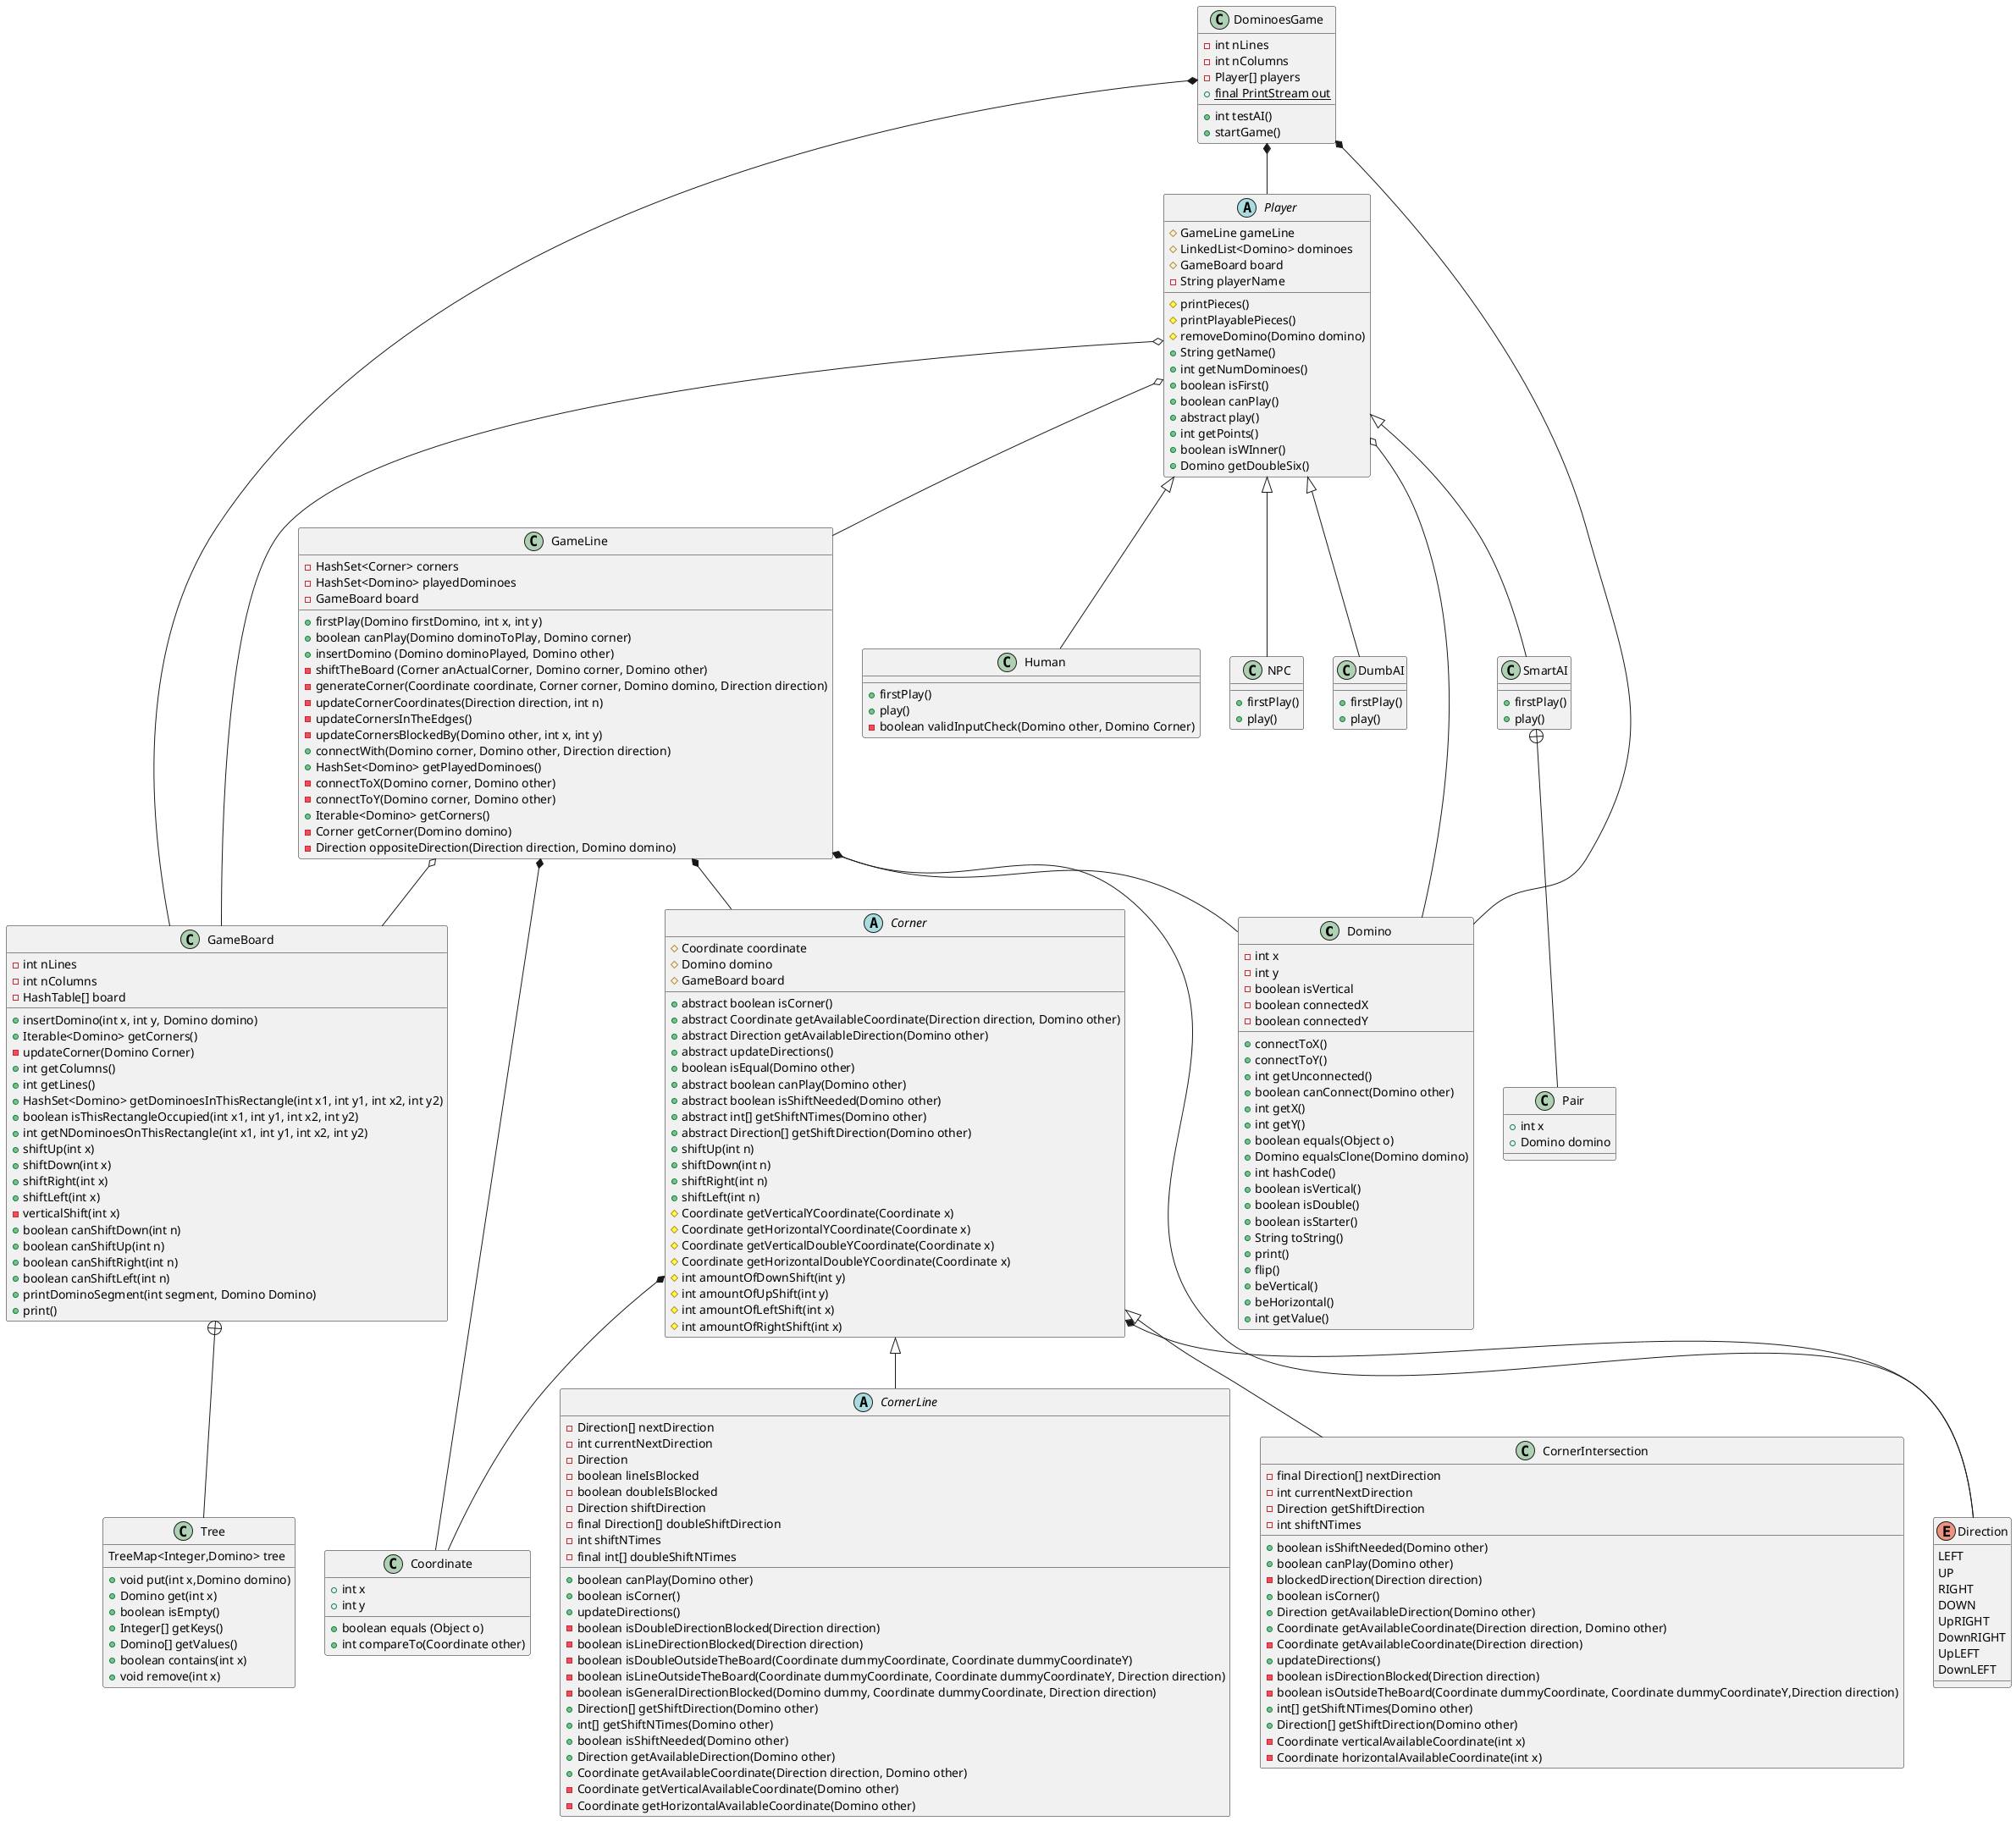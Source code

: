 @startuml

class Domino {
    - int x
    - int y
    - boolean isVertical
    - boolean connectedX
    - boolean connectedY

    + connectToX()
    + connectToY()
    + int getUnconnected()
    + boolean canConnect(Domino other)
    + int getX()
    + int getY()
    + boolean equals(Object o)
    + Domino equalsClone(Domino domino)
    + int hashCode()
    + boolean isVertical()
    + boolean isDouble()
    + boolean isStarter()
    + String toString()
    + print()
    + flip()
    + beVertical()
    + beHorizontal()
    + int getValue()
}

class GameLine{
    -HashSet<Corner> corners
    -HashSet<Domino> playedDominoes
    -GameBoard board

    + firstPlay(Domino firstDomino, int x, int y)
    + boolean canPlay(Domino dominoToPlay, Domino corner)
    + insertDomino (Domino dominoPlayed, Domino other)
    - shiftTheBoard (Corner anActualCorner, Domino corner, Domino other)
    - generateCorner(Coordinate coordinate, Corner corner, Domino domino, Direction direction)
    - updateCornerCoordinates(Direction direction, int n)
    - updateCornersInTheEdges()
    - updateCornersBlockedBy(Domino other, int x, int y)
    + connectWith(Domino corner, Domino other, Direction direction)
    + HashSet<Domino> getPlayedDominoes()
    - connectToX(Domino corner, Domino other)
    - connectToY(Domino corner, Domino other)
    + Iterable<Domino> getCorners()
    - Corner getCorner(Domino domino)
    - Direction oppositeDirection(Direction direction, Domino domino)

}


class GameBoard {
    - int nLines
    - int nColumns
    - HashTable[] board

    + insertDomino(int x, int y, Domino domino)
    + Iterable<Domino> getCorners()
    - updateCorner(Domino Corner)
    + int getColumns()
    + int getLines()
    + HashSet<Domino> getDominoesInThisRectangle(int x1, int y1, int x2, int y2)
    + boolean isThisRectangleOccupied(int x1, int y1, int x2, int y2)
    + int getNDominoesOnThisRectangle(int x1, int y1, int x2, int y2)
    + shiftUp(int x)
    + shiftDown(int x)
    + shiftRight(int x)
    + shiftLeft(int x)
    - verticalShift(int x)
    + boolean canShiftDown(int n)
    + boolean canShiftUp(int n)
    + boolean canShiftRight(int n)
    + boolean canShiftLeft(int n)
    + printDominoSegment(int segment, Domino Domino)
    + print()
}




abstract class Player {
    # GameLine gameLine
    # LinkedList<Domino> dominoes
    # GameBoard board
    - String playerName

    # printPieces()
    # printPlayablePieces()
    # removeDomino(Domino domino)
    + String getName()
    + int getNumDominoes()
    + boolean isFirst()
    + boolean canPlay()
    + abstract play()
    + int getPoints()
    + boolean isWInner()
    + Domino getDoubleSix()
}

class DominoesGame {
    - int nLines
    - int nColumns
    - Player[] players
    + {Static} final PrintStream out

    + int testAI()
    + startGame()
}

class Human {
    + firstPlay()
    + play()
    - boolean validInputCheck(Domino other, Domino Corner)
}

class NPC {
    + firstPlay()
    + play()
}

class DumbAI {
    + firstPlay()
    + play()
}

class SmartAI {
    + firstPlay()
    + play()
}

class Coordinate{
    +int x
    +int y

    +boolean equals (Object o)
    +int compareTo(Coordinate other)
}

abstract class Corner{
    #Coordinate coordinate
    #Domino domino
    #GameBoard board

    +abstract boolean isCorner()
    +abstract Coordinate getAvailableCoordinate(Direction direction, Domino other)
    +abstract Direction getAvailableDirection(Domino other)
    +abstract updateDirections()
    +boolean isEqual(Domino other)
    +abstract boolean canPlay(Domino other)
    +abstract boolean isShiftNeeded(Domino other)
    +abstract int[] getShiftNTimes(Domino other)
    +abstract Direction[] getShiftDirection(Domino other)
    + shiftUp(int n)
    + shiftDown(int n)
    + shiftRight(int n)
    + shiftLeft(int n)
    # Coordinate getVerticalYCoordinate(Coordinate x)
    # Coordinate getHorizontalYCoordinate(Coordinate x)
    # Coordinate getVerticalDoubleYCoordinate(Coordinate x)
    # Coordinate getHorizontalDoubleYCoordinate(Coordinate x)
    # int amountOfDownShift(int y)
    # int amountOfUpShift(int y)
    # int amountOfLeftShift(int x)
    # int amountOfRightShift(int x)
 }

class CornerIntersection{

 -final Direction[] nextDirection
 -int currentNextDirection
 -Direction getShiftDirection
 -int shiftNTimes

 + boolean isShiftNeeded(Domino other)
 + boolean canPlay(Domino other)
 - blockedDirection(Direction direction)
 + boolean isCorner()
 + Direction getAvailableDirection(Domino other)
 + Coordinate getAvailableCoordinate(Direction direction, Domino other)
 - Coordinate getAvailableCoordinate(Direction direction)
 + updateDirections()
 - boolean isDirectionBlocked(Direction direction)
 - boolean isOutsideTheBoard(Coordinate dummyCoordinate, Coordinate dummyCoordinateY,Direction direction)
 + int[] getShiftNTimes(Domino other)
 + Direction[] getShiftDirection(Domino other)
 - Coordinate verticalAvailableCoordinate(int x)
 - Coordinate horizontalAvailableCoordinate(int x)
}


class Tree{
      TreeMap<Integer,Domino> tree
      + void put(int x,Domino domino)
      + Domino get(int x)
      + boolean isEmpty()
      + Integer[] getKeys()
      + Domino[] getValues()
      + boolean contains(int x)
      + void remove(int x)
}


abstract class CornerLine{
    -Direction[] nextDirection
    -int currentNextDirection
    -Direction
    -boolean lineIsBlocked
    -boolean doubleIsBlocked
    -Direction shiftDirection
    -final Direction[] doubleShiftDirection
    - int shiftNTimes
    - final int[] doubleShiftNTimes

    + boolean canPlay(Domino other)
    + boolean isCorner()
    + updateDirections()
    - boolean isDoubleDirectionBlocked(Direction direction)
    - boolean isLineDirectionBlocked(Direction direction)
    - boolean isDoubleOutsideTheBoard(Coordinate dummyCoordinate, Coordinate dummyCoordinateY)
    - boolean isLineOutsideTheBoard(Coordinate dummyCoordinate, Coordinate dummyCoordinateY, Direction direction)
    - boolean isGeneralDirectionBlocked(Domino dummy, Coordinate dummyCoordinate, Direction direction)
    + Direction[] getShiftDirection(Domino other)
    + int[] getShiftNTimes(Domino other)
    + boolean isShiftNeeded(Domino other)
    + Direction getAvailableDirection(Domino other)
    + Coordinate getAvailableCoordinate(Direction direction, Domino other)
    - Coordinate getVerticalAvailableCoordinate(Domino other)
    - Coordinate getHorizontalAvailableCoordinate(Domino other)
    }

enum Direction{
    LEFT
    UP
    RIGHT
    DOWN
    UpRIGHT
    DownRIGHT
    UpLEFT
    DownLEFT
}

class Pair{
    + int x
    + Domino domino
}

DominoesGame *-- Domino
DominoesGame *-- GameBoard
DominoesGame *-- Player
Corner *-- Coordinate
Corner *-- Direction
GameLine *-- Coordinate
GameLine *-- Direction
GameLine o-- Domino
Player o-- Domino
Player o-- GameLine
Player o-- GameBoard
GameLine o-- GameBoard
Player <|-- Human
Player <|--NPC
Player <|-- DumbAI
Player <|-- SmartAI
Corner <|-- CornerIntersection
Corner <|-- CornerLine
GameLine *-- Corner
SmartAI +-- Pair
GameBoard +-- Tree

@enduml